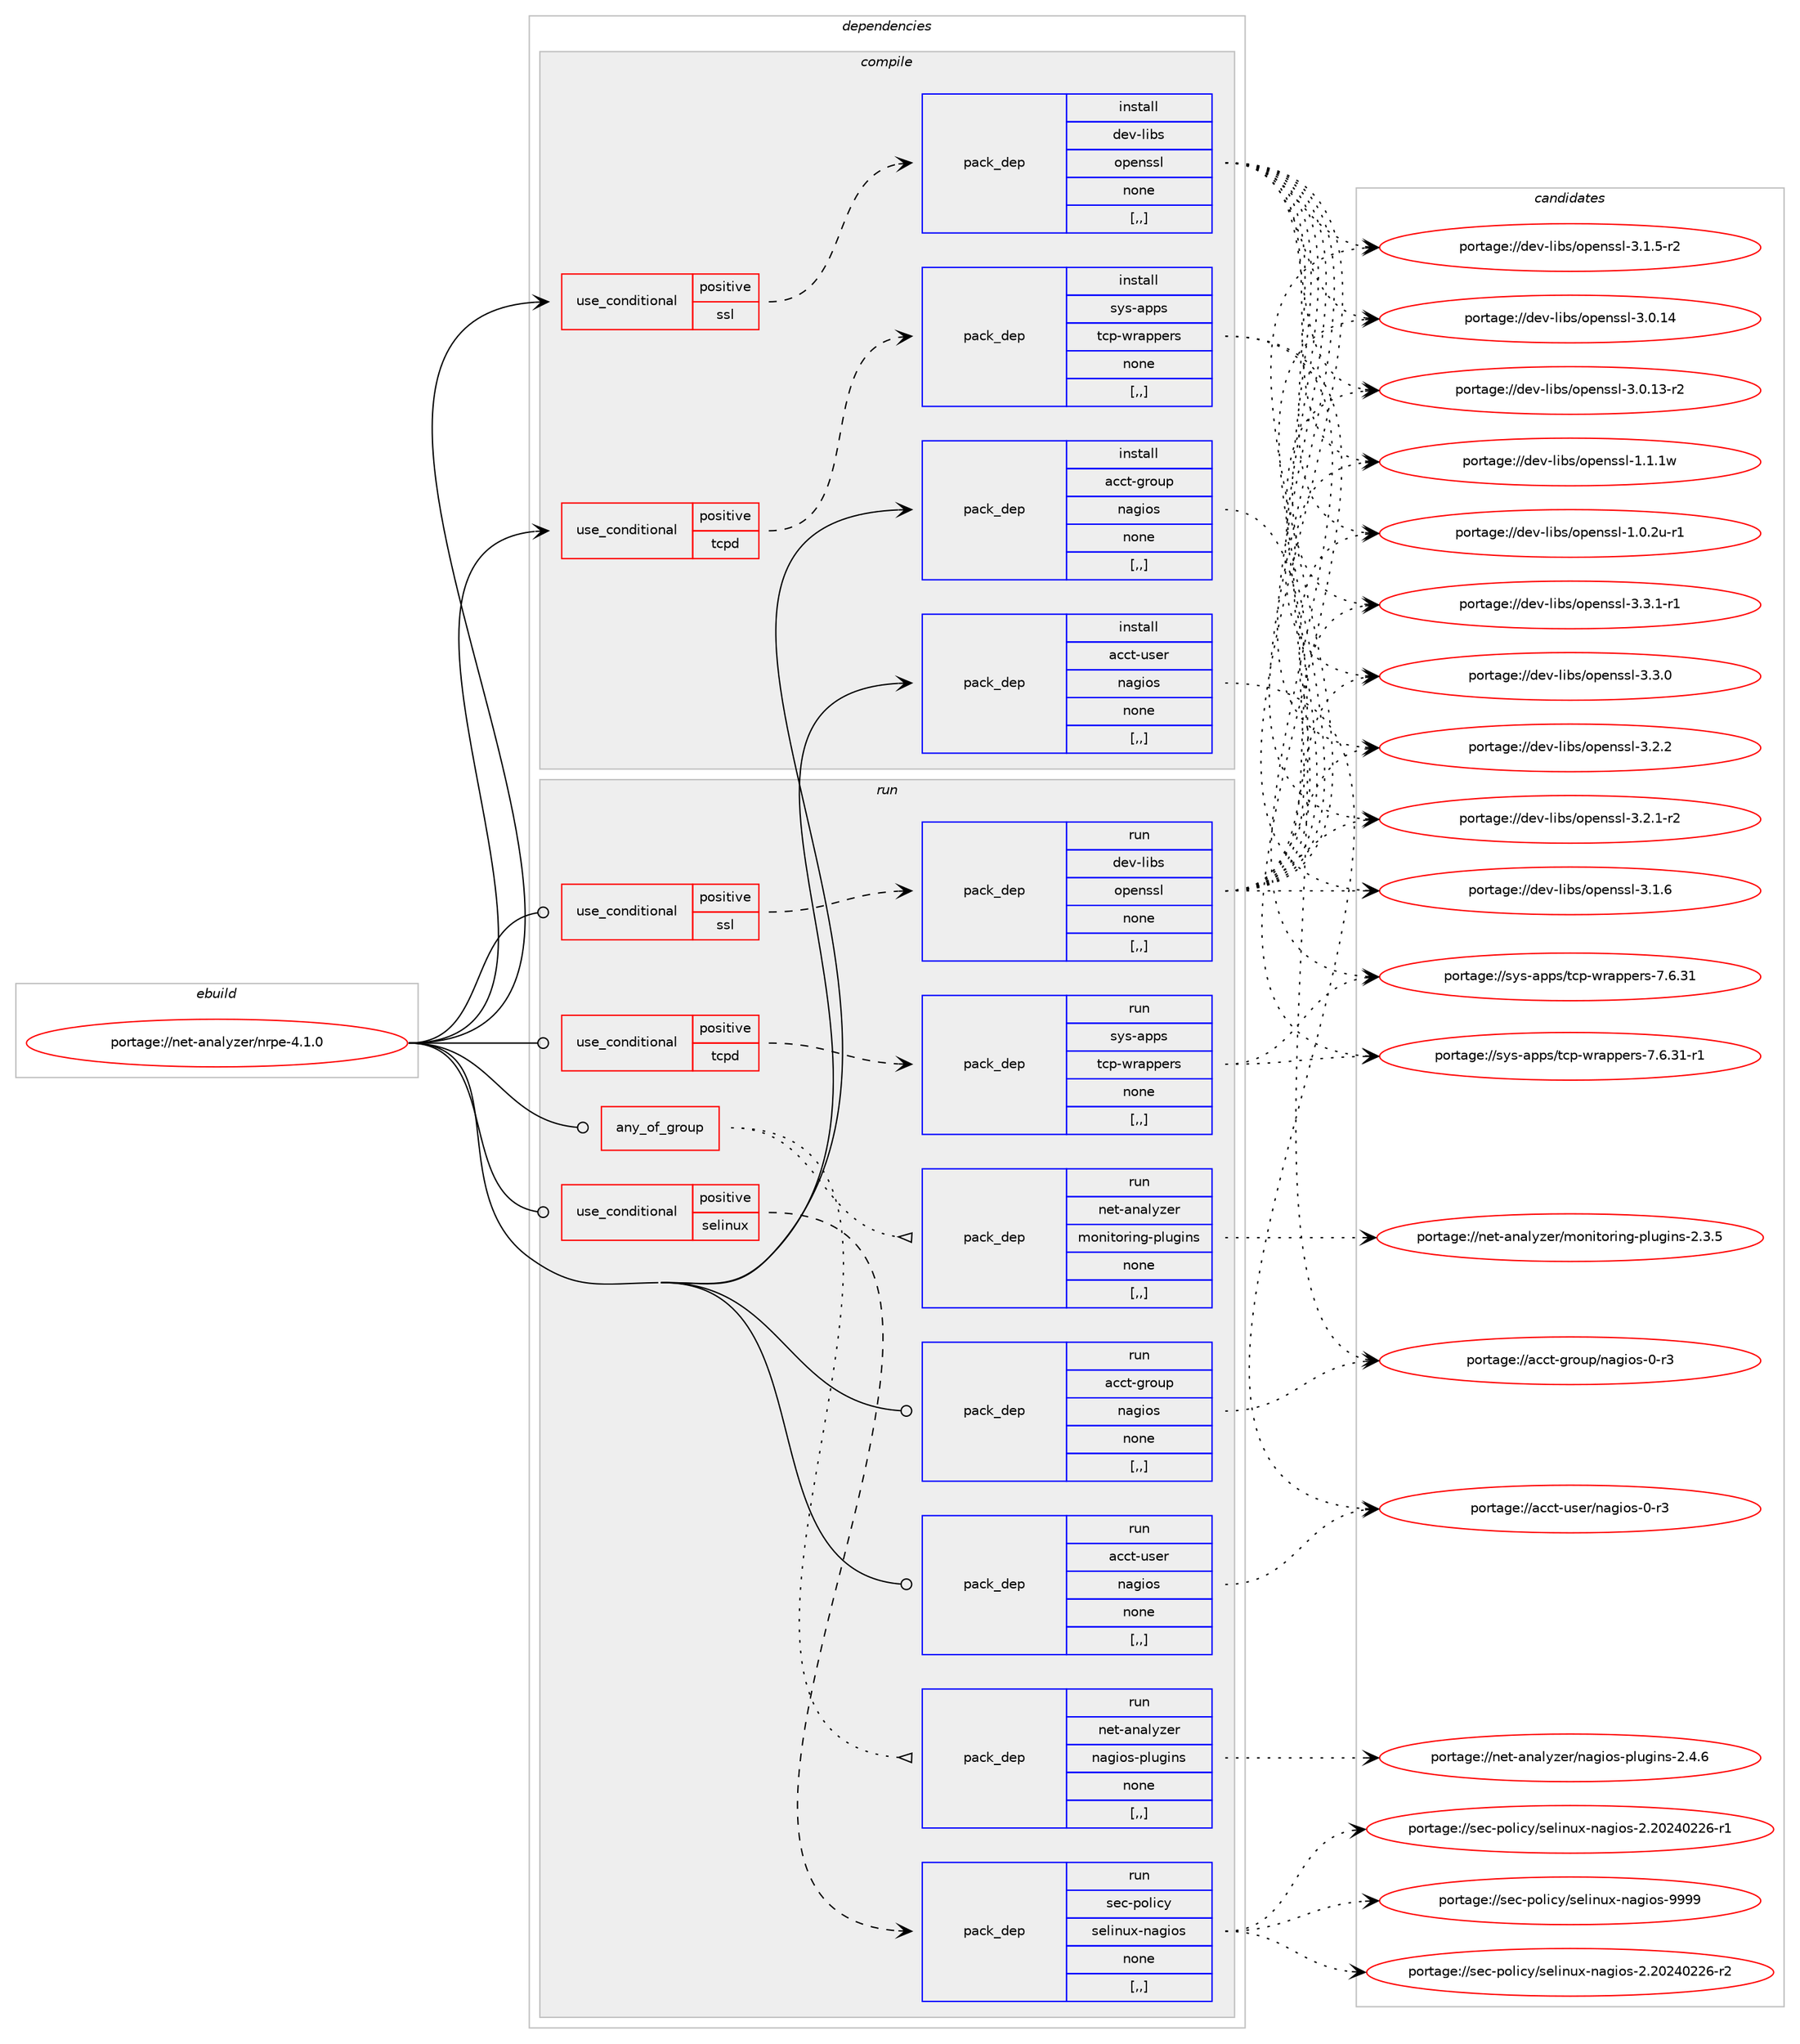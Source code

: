 digraph prolog {

# *************
# Graph options
# *************

newrank=true;
concentrate=true;
compound=true;
graph [rankdir=LR,fontname=Helvetica,fontsize=10,ranksep=1.5];#, ranksep=2.5, nodesep=0.2];
edge  [arrowhead=vee];
node  [fontname=Helvetica,fontsize=10];

# **********
# The ebuild
# **********

subgraph cluster_leftcol {
color=gray;
label=<<i>ebuild</i>>;
id [label="portage://net-analyzer/nrpe-4.1.0", color=red, width=4, href="../net-analyzer/nrpe-4.1.0.svg"];
}

# ****************
# The dependencies
# ****************

subgraph cluster_midcol {
color=gray;
label=<<i>dependencies</i>>;
subgraph cluster_compile {
fillcolor="#eeeeee";
style=filled;
label=<<i>compile</i>>;
subgraph cond87714 {
dependency340170 [label=<<TABLE BORDER="0" CELLBORDER="1" CELLSPACING="0" CELLPADDING="4"><TR><TD ROWSPAN="3" CELLPADDING="10">use_conditional</TD></TR><TR><TD>positive</TD></TR><TR><TD>ssl</TD></TR></TABLE>>, shape=none, color=red];
subgraph pack249873 {
dependency340171 [label=<<TABLE BORDER="0" CELLBORDER="1" CELLSPACING="0" CELLPADDING="4" WIDTH="220"><TR><TD ROWSPAN="6" CELLPADDING="30">pack_dep</TD></TR><TR><TD WIDTH="110">install</TD></TR><TR><TD>dev-libs</TD></TR><TR><TD>openssl</TD></TR><TR><TD>none</TD></TR><TR><TD>[,,]</TD></TR></TABLE>>, shape=none, color=blue];
}
dependency340170:e -> dependency340171:w [weight=20,style="dashed",arrowhead="vee"];
}
id:e -> dependency340170:w [weight=20,style="solid",arrowhead="vee"];
subgraph cond87715 {
dependency340172 [label=<<TABLE BORDER="0" CELLBORDER="1" CELLSPACING="0" CELLPADDING="4"><TR><TD ROWSPAN="3" CELLPADDING="10">use_conditional</TD></TR><TR><TD>positive</TD></TR><TR><TD>tcpd</TD></TR></TABLE>>, shape=none, color=red];
subgraph pack249874 {
dependency340173 [label=<<TABLE BORDER="0" CELLBORDER="1" CELLSPACING="0" CELLPADDING="4" WIDTH="220"><TR><TD ROWSPAN="6" CELLPADDING="30">pack_dep</TD></TR><TR><TD WIDTH="110">install</TD></TR><TR><TD>sys-apps</TD></TR><TR><TD>tcp-wrappers</TD></TR><TR><TD>none</TD></TR><TR><TD>[,,]</TD></TR></TABLE>>, shape=none, color=blue];
}
dependency340172:e -> dependency340173:w [weight=20,style="dashed",arrowhead="vee"];
}
id:e -> dependency340172:w [weight=20,style="solid",arrowhead="vee"];
subgraph pack249875 {
dependency340174 [label=<<TABLE BORDER="0" CELLBORDER="1" CELLSPACING="0" CELLPADDING="4" WIDTH="220"><TR><TD ROWSPAN="6" CELLPADDING="30">pack_dep</TD></TR><TR><TD WIDTH="110">install</TD></TR><TR><TD>acct-group</TD></TR><TR><TD>nagios</TD></TR><TR><TD>none</TD></TR><TR><TD>[,,]</TD></TR></TABLE>>, shape=none, color=blue];
}
id:e -> dependency340174:w [weight=20,style="solid",arrowhead="vee"];
subgraph pack249876 {
dependency340175 [label=<<TABLE BORDER="0" CELLBORDER="1" CELLSPACING="0" CELLPADDING="4" WIDTH="220"><TR><TD ROWSPAN="6" CELLPADDING="30">pack_dep</TD></TR><TR><TD WIDTH="110">install</TD></TR><TR><TD>acct-user</TD></TR><TR><TD>nagios</TD></TR><TR><TD>none</TD></TR><TR><TD>[,,]</TD></TR></TABLE>>, shape=none, color=blue];
}
id:e -> dependency340175:w [weight=20,style="solid",arrowhead="vee"];
}
subgraph cluster_compileandrun {
fillcolor="#eeeeee";
style=filled;
label=<<i>compile and run</i>>;
}
subgraph cluster_run {
fillcolor="#eeeeee";
style=filled;
label=<<i>run</i>>;
subgraph any2401 {
dependency340176 [label=<<TABLE BORDER="0" CELLBORDER="1" CELLSPACING="0" CELLPADDING="4"><TR><TD CELLPADDING="10">any_of_group</TD></TR></TABLE>>, shape=none, color=red];subgraph pack249877 {
dependency340177 [label=<<TABLE BORDER="0" CELLBORDER="1" CELLSPACING="0" CELLPADDING="4" WIDTH="220"><TR><TD ROWSPAN="6" CELLPADDING="30">pack_dep</TD></TR><TR><TD WIDTH="110">run</TD></TR><TR><TD>net-analyzer</TD></TR><TR><TD>nagios-plugins</TD></TR><TR><TD>none</TD></TR><TR><TD>[,,]</TD></TR></TABLE>>, shape=none, color=blue];
}
dependency340176:e -> dependency340177:w [weight=20,style="dotted",arrowhead="oinv"];
subgraph pack249878 {
dependency340178 [label=<<TABLE BORDER="0" CELLBORDER="1" CELLSPACING="0" CELLPADDING="4" WIDTH="220"><TR><TD ROWSPAN="6" CELLPADDING="30">pack_dep</TD></TR><TR><TD WIDTH="110">run</TD></TR><TR><TD>net-analyzer</TD></TR><TR><TD>monitoring-plugins</TD></TR><TR><TD>none</TD></TR><TR><TD>[,,]</TD></TR></TABLE>>, shape=none, color=blue];
}
dependency340176:e -> dependency340178:w [weight=20,style="dotted",arrowhead="oinv"];
}
id:e -> dependency340176:w [weight=20,style="solid",arrowhead="odot"];
subgraph cond87716 {
dependency340179 [label=<<TABLE BORDER="0" CELLBORDER="1" CELLSPACING="0" CELLPADDING="4"><TR><TD ROWSPAN="3" CELLPADDING="10">use_conditional</TD></TR><TR><TD>positive</TD></TR><TR><TD>selinux</TD></TR></TABLE>>, shape=none, color=red];
subgraph pack249879 {
dependency340180 [label=<<TABLE BORDER="0" CELLBORDER="1" CELLSPACING="0" CELLPADDING="4" WIDTH="220"><TR><TD ROWSPAN="6" CELLPADDING="30">pack_dep</TD></TR><TR><TD WIDTH="110">run</TD></TR><TR><TD>sec-policy</TD></TR><TR><TD>selinux-nagios</TD></TR><TR><TD>none</TD></TR><TR><TD>[,,]</TD></TR></TABLE>>, shape=none, color=blue];
}
dependency340179:e -> dependency340180:w [weight=20,style="dashed",arrowhead="vee"];
}
id:e -> dependency340179:w [weight=20,style="solid",arrowhead="odot"];
subgraph cond87717 {
dependency340181 [label=<<TABLE BORDER="0" CELLBORDER="1" CELLSPACING="0" CELLPADDING="4"><TR><TD ROWSPAN="3" CELLPADDING="10">use_conditional</TD></TR><TR><TD>positive</TD></TR><TR><TD>ssl</TD></TR></TABLE>>, shape=none, color=red];
subgraph pack249880 {
dependency340182 [label=<<TABLE BORDER="0" CELLBORDER="1" CELLSPACING="0" CELLPADDING="4" WIDTH="220"><TR><TD ROWSPAN="6" CELLPADDING="30">pack_dep</TD></TR><TR><TD WIDTH="110">run</TD></TR><TR><TD>dev-libs</TD></TR><TR><TD>openssl</TD></TR><TR><TD>none</TD></TR><TR><TD>[,,]</TD></TR></TABLE>>, shape=none, color=blue];
}
dependency340181:e -> dependency340182:w [weight=20,style="dashed",arrowhead="vee"];
}
id:e -> dependency340181:w [weight=20,style="solid",arrowhead="odot"];
subgraph cond87718 {
dependency340183 [label=<<TABLE BORDER="0" CELLBORDER="1" CELLSPACING="0" CELLPADDING="4"><TR><TD ROWSPAN="3" CELLPADDING="10">use_conditional</TD></TR><TR><TD>positive</TD></TR><TR><TD>tcpd</TD></TR></TABLE>>, shape=none, color=red];
subgraph pack249881 {
dependency340184 [label=<<TABLE BORDER="0" CELLBORDER="1" CELLSPACING="0" CELLPADDING="4" WIDTH="220"><TR><TD ROWSPAN="6" CELLPADDING="30">pack_dep</TD></TR><TR><TD WIDTH="110">run</TD></TR><TR><TD>sys-apps</TD></TR><TR><TD>tcp-wrappers</TD></TR><TR><TD>none</TD></TR><TR><TD>[,,]</TD></TR></TABLE>>, shape=none, color=blue];
}
dependency340183:e -> dependency340184:w [weight=20,style="dashed",arrowhead="vee"];
}
id:e -> dependency340183:w [weight=20,style="solid",arrowhead="odot"];
subgraph pack249882 {
dependency340185 [label=<<TABLE BORDER="0" CELLBORDER="1" CELLSPACING="0" CELLPADDING="4" WIDTH="220"><TR><TD ROWSPAN="6" CELLPADDING="30">pack_dep</TD></TR><TR><TD WIDTH="110">run</TD></TR><TR><TD>acct-group</TD></TR><TR><TD>nagios</TD></TR><TR><TD>none</TD></TR><TR><TD>[,,]</TD></TR></TABLE>>, shape=none, color=blue];
}
id:e -> dependency340185:w [weight=20,style="solid",arrowhead="odot"];
subgraph pack249883 {
dependency340186 [label=<<TABLE BORDER="0" CELLBORDER="1" CELLSPACING="0" CELLPADDING="4" WIDTH="220"><TR><TD ROWSPAN="6" CELLPADDING="30">pack_dep</TD></TR><TR><TD WIDTH="110">run</TD></TR><TR><TD>acct-user</TD></TR><TR><TD>nagios</TD></TR><TR><TD>none</TD></TR><TR><TD>[,,]</TD></TR></TABLE>>, shape=none, color=blue];
}
id:e -> dependency340186:w [weight=20,style="solid",arrowhead="odot"];
}
}

# **************
# The candidates
# **************

subgraph cluster_choices {
rank=same;
color=gray;
label=<<i>candidates</i>>;

subgraph choice249873 {
color=black;
nodesep=1;
choice1001011184510810598115471111121011101151151084551465146494511449 [label="portage://dev-libs/openssl-3.3.1-r1", color=red, width=4,href="../dev-libs/openssl-3.3.1-r1.svg"];
choice100101118451081059811547111112101110115115108455146514648 [label="portage://dev-libs/openssl-3.3.0", color=red, width=4,href="../dev-libs/openssl-3.3.0.svg"];
choice100101118451081059811547111112101110115115108455146504650 [label="portage://dev-libs/openssl-3.2.2", color=red, width=4,href="../dev-libs/openssl-3.2.2.svg"];
choice1001011184510810598115471111121011101151151084551465046494511450 [label="portage://dev-libs/openssl-3.2.1-r2", color=red, width=4,href="../dev-libs/openssl-3.2.1-r2.svg"];
choice100101118451081059811547111112101110115115108455146494654 [label="portage://dev-libs/openssl-3.1.6", color=red, width=4,href="../dev-libs/openssl-3.1.6.svg"];
choice1001011184510810598115471111121011101151151084551464946534511450 [label="portage://dev-libs/openssl-3.1.5-r2", color=red, width=4,href="../dev-libs/openssl-3.1.5-r2.svg"];
choice10010111845108105981154711111210111011511510845514648464952 [label="portage://dev-libs/openssl-3.0.14", color=red, width=4,href="../dev-libs/openssl-3.0.14.svg"];
choice100101118451081059811547111112101110115115108455146484649514511450 [label="portage://dev-libs/openssl-3.0.13-r2", color=red, width=4,href="../dev-libs/openssl-3.0.13-r2.svg"];
choice100101118451081059811547111112101110115115108454946494649119 [label="portage://dev-libs/openssl-1.1.1w", color=red, width=4,href="../dev-libs/openssl-1.1.1w.svg"];
choice1001011184510810598115471111121011101151151084549464846501174511449 [label="portage://dev-libs/openssl-1.0.2u-r1", color=red, width=4,href="../dev-libs/openssl-1.0.2u-r1.svg"];
dependency340171:e -> choice1001011184510810598115471111121011101151151084551465146494511449:w [style=dotted,weight="100"];
dependency340171:e -> choice100101118451081059811547111112101110115115108455146514648:w [style=dotted,weight="100"];
dependency340171:e -> choice100101118451081059811547111112101110115115108455146504650:w [style=dotted,weight="100"];
dependency340171:e -> choice1001011184510810598115471111121011101151151084551465046494511450:w [style=dotted,weight="100"];
dependency340171:e -> choice100101118451081059811547111112101110115115108455146494654:w [style=dotted,weight="100"];
dependency340171:e -> choice1001011184510810598115471111121011101151151084551464946534511450:w [style=dotted,weight="100"];
dependency340171:e -> choice10010111845108105981154711111210111011511510845514648464952:w [style=dotted,weight="100"];
dependency340171:e -> choice100101118451081059811547111112101110115115108455146484649514511450:w [style=dotted,weight="100"];
dependency340171:e -> choice100101118451081059811547111112101110115115108454946494649119:w [style=dotted,weight="100"];
dependency340171:e -> choice1001011184510810598115471111121011101151151084549464846501174511449:w [style=dotted,weight="100"];
}
subgraph choice249874 {
color=black;
nodesep=1;
choice115121115459711211211547116991124511911497112112101114115455546544651494511449 [label="portage://sys-apps/tcp-wrappers-7.6.31-r1", color=red, width=4,href="../sys-apps/tcp-wrappers-7.6.31-r1.svg"];
choice11512111545971121121154711699112451191149711211210111411545554654465149 [label="portage://sys-apps/tcp-wrappers-7.6.31", color=red, width=4,href="../sys-apps/tcp-wrappers-7.6.31.svg"];
dependency340173:e -> choice115121115459711211211547116991124511911497112112101114115455546544651494511449:w [style=dotted,weight="100"];
dependency340173:e -> choice11512111545971121121154711699112451191149711211210111411545554654465149:w [style=dotted,weight="100"];
}
subgraph choice249875 {
color=black;
nodesep=1;
choice97999911645103114111117112471109710310511111545484511451 [label="portage://acct-group/nagios-0-r3", color=red, width=4,href="../acct-group/nagios-0-r3.svg"];
dependency340174:e -> choice97999911645103114111117112471109710310511111545484511451:w [style=dotted,weight="100"];
}
subgraph choice249876 {
color=black;
nodesep=1;
choice97999911645117115101114471109710310511111545484511451 [label="portage://acct-user/nagios-0-r3", color=red, width=4,href="../acct-user/nagios-0-r3.svg"];
dependency340175:e -> choice97999911645117115101114471109710310511111545484511451:w [style=dotted,weight="100"];
}
subgraph choice249877 {
color=black;
nodesep=1;
choice110101116459711097108121122101114471109710310511111545112108117103105110115455046524654 [label="portage://net-analyzer/nagios-plugins-2.4.6", color=red, width=4,href="../net-analyzer/nagios-plugins-2.4.6.svg"];
dependency340177:e -> choice110101116459711097108121122101114471109710310511111545112108117103105110115455046524654:w [style=dotted,weight="100"];
}
subgraph choice249878 {
color=black;
nodesep=1;
choice1101011164597110971081211221011144710911111010511611111410511010345112108117103105110115455046514653 [label="portage://net-analyzer/monitoring-plugins-2.3.5", color=red, width=4,href="../net-analyzer/monitoring-plugins-2.3.5.svg"];
dependency340178:e -> choice1101011164597110971081211221011144710911111010511611111410511010345112108117103105110115455046514653:w [style=dotted,weight="100"];
}
subgraph choice249879 {
color=black;
nodesep=1;
choice1151019945112111108105991214711510110810511011712045110971031051111154557575757 [label="portage://sec-policy/selinux-nagios-9999", color=red, width=4,href="../sec-policy/selinux-nagios-9999.svg"];
choice11510199451121111081059912147115101108105110117120451109710310511111545504650485052485050544511450 [label="portage://sec-policy/selinux-nagios-2.20240226-r2", color=red, width=4,href="../sec-policy/selinux-nagios-2.20240226-r2.svg"];
choice11510199451121111081059912147115101108105110117120451109710310511111545504650485052485050544511449 [label="portage://sec-policy/selinux-nagios-2.20240226-r1", color=red, width=4,href="../sec-policy/selinux-nagios-2.20240226-r1.svg"];
dependency340180:e -> choice1151019945112111108105991214711510110810511011712045110971031051111154557575757:w [style=dotted,weight="100"];
dependency340180:e -> choice11510199451121111081059912147115101108105110117120451109710310511111545504650485052485050544511450:w [style=dotted,weight="100"];
dependency340180:e -> choice11510199451121111081059912147115101108105110117120451109710310511111545504650485052485050544511449:w [style=dotted,weight="100"];
}
subgraph choice249880 {
color=black;
nodesep=1;
choice1001011184510810598115471111121011101151151084551465146494511449 [label="portage://dev-libs/openssl-3.3.1-r1", color=red, width=4,href="../dev-libs/openssl-3.3.1-r1.svg"];
choice100101118451081059811547111112101110115115108455146514648 [label="portage://dev-libs/openssl-3.3.0", color=red, width=4,href="../dev-libs/openssl-3.3.0.svg"];
choice100101118451081059811547111112101110115115108455146504650 [label="portage://dev-libs/openssl-3.2.2", color=red, width=4,href="../dev-libs/openssl-3.2.2.svg"];
choice1001011184510810598115471111121011101151151084551465046494511450 [label="portage://dev-libs/openssl-3.2.1-r2", color=red, width=4,href="../dev-libs/openssl-3.2.1-r2.svg"];
choice100101118451081059811547111112101110115115108455146494654 [label="portage://dev-libs/openssl-3.1.6", color=red, width=4,href="../dev-libs/openssl-3.1.6.svg"];
choice1001011184510810598115471111121011101151151084551464946534511450 [label="portage://dev-libs/openssl-3.1.5-r2", color=red, width=4,href="../dev-libs/openssl-3.1.5-r2.svg"];
choice10010111845108105981154711111210111011511510845514648464952 [label="portage://dev-libs/openssl-3.0.14", color=red, width=4,href="../dev-libs/openssl-3.0.14.svg"];
choice100101118451081059811547111112101110115115108455146484649514511450 [label="portage://dev-libs/openssl-3.0.13-r2", color=red, width=4,href="../dev-libs/openssl-3.0.13-r2.svg"];
choice100101118451081059811547111112101110115115108454946494649119 [label="portage://dev-libs/openssl-1.1.1w", color=red, width=4,href="../dev-libs/openssl-1.1.1w.svg"];
choice1001011184510810598115471111121011101151151084549464846501174511449 [label="portage://dev-libs/openssl-1.0.2u-r1", color=red, width=4,href="../dev-libs/openssl-1.0.2u-r1.svg"];
dependency340182:e -> choice1001011184510810598115471111121011101151151084551465146494511449:w [style=dotted,weight="100"];
dependency340182:e -> choice100101118451081059811547111112101110115115108455146514648:w [style=dotted,weight="100"];
dependency340182:e -> choice100101118451081059811547111112101110115115108455146504650:w [style=dotted,weight="100"];
dependency340182:e -> choice1001011184510810598115471111121011101151151084551465046494511450:w [style=dotted,weight="100"];
dependency340182:e -> choice100101118451081059811547111112101110115115108455146494654:w [style=dotted,weight="100"];
dependency340182:e -> choice1001011184510810598115471111121011101151151084551464946534511450:w [style=dotted,weight="100"];
dependency340182:e -> choice10010111845108105981154711111210111011511510845514648464952:w [style=dotted,weight="100"];
dependency340182:e -> choice100101118451081059811547111112101110115115108455146484649514511450:w [style=dotted,weight="100"];
dependency340182:e -> choice100101118451081059811547111112101110115115108454946494649119:w [style=dotted,weight="100"];
dependency340182:e -> choice1001011184510810598115471111121011101151151084549464846501174511449:w [style=dotted,weight="100"];
}
subgraph choice249881 {
color=black;
nodesep=1;
choice115121115459711211211547116991124511911497112112101114115455546544651494511449 [label="portage://sys-apps/tcp-wrappers-7.6.31-r1", color=red, width=4,href="../sys-apps/tcp-wrappers-7.6.31-r1.svg"];
choice11512111545971121121154711699112451191149711211210111411545554654465149 [label="portage://sys-apps/tcp-wrappers-7.6.31", color=red, width=4,href="../sys-apps/tcp-wrappers-7.6.31.svg"];
dependency340184:e -> choice115121115459711211211547116991124511911497112112101114115455546544651494511449:w [style=dotted,weight="100"];
dependency340184:e -> choice11512111545971121121154711699112451191149711211210111411545554654465149:w [style=dotted,weight="100"];
}
subgraph choice249882 {
color=black;
nodesep=1;
choice97999911645103114111117112471109710310511111545484511451 [label="portage://acct-group/nagios-0-r3", color=red, width=4,href="../acct-group/nagios-0-r3.svg"];
dependency340185:e -> choice97999911645103114111117112471109710310511111545484511451:w [style=dotted,weight="100"];
}
subgraph choice249883 {
color=black;
nodesep=1;
choice97999911645117115101114471109710310511111545484511451 [label="portage://acct-user/nagios-0-r3", color=red, width=4,href="../acct-user/nagios-0-r3.svg"];
dependency340186:e -> choice97999911645117115101114471109710310511111545484511451:w [style=dotted,weight="100"];
}
}

}
